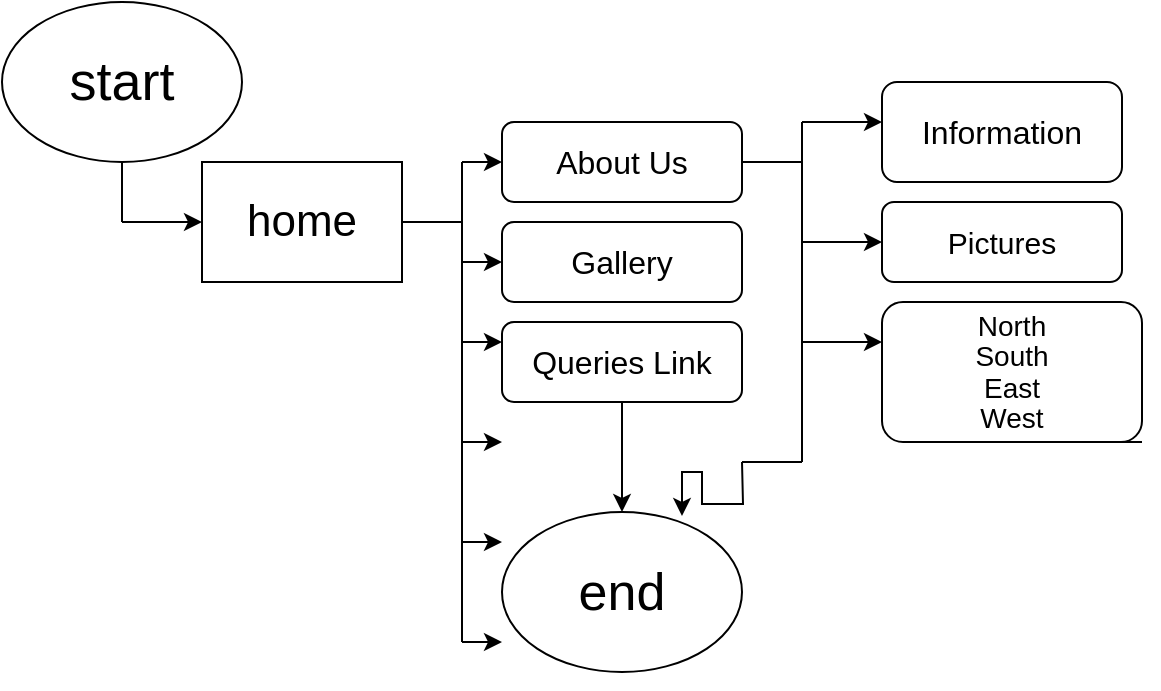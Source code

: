 <mxfile version="22.1.2" type="device">
  <diagram name="Page-1" id="9_AkdEhwCyVcGT-pF6TL">
    <mxGraphModel dx="778" dy="772" grid="1" gridSize="10" guides="1" tooltips="1" connect="1" arrows="1" fold="1" page="1" pageScale="1" pageWidth="850" pageHeight="1100" math="0" shadow="0">
      <root>
        <mxCell id="0" />
        <mxCell id="1" parent="0" />
        <mxCell id="MrfhJWQ7XejN49yBxnAz-1" value="&lt;font style=&quot;font-size: 27px;&quot;&gt;start&lt;/font&gt;" style="ellipse;whiteSpace=wrap;html=1;" parent="1" vertex="1">
          <mxGeometry x="100" y="70" width="120" height="80" as="geometry" />
        </mxCell>
        <mxCell id="dai0ilQRNXYorxDxmivy-1" value="" style="endArrow=none;html=1;rounded=0;" parent="1" edge="1">
          <mxGeometry width="50" height="50" relative="1" as="geometry">
            <mxPoint x="160" y="180" as="sourcePoint" />
            <mxPoint x="160" y="150" as="targetPoint" />
          </mxGeometry>
        </mxCell>
        <mxCell id="dai0ilQRNXYorxDxmivy-2" value="" style="endArrow=classic;html=1;rounded=0;" parent="1" edge="1">
          <mxGeometry width="50" height="50" relative="1" as="geometry">
            <mxPoint x="160" y="180" as="sourcePoint" />
            <mxPoint x="200" y="180" as="targetPoint" />
            <Array as="points">
              <mxPoint x="160" y="180" />
            </Array>
          </mxGeometry>
        </mxCell>
        <mxCell id="dai0ilQRNXYorxDxmivy-3" value="&lt;font style=&quot;font-size: 22px;&quot;&gt;home&lt;/font&gt;" style="rounded=0;whiteSpace=wrap;html=1;" parent="1" vertex="1">
          <mxGeometry x="200" y="150" width="100" height="60" as="geometry" />
        </mxCell>
        <mxCell id="dai0ilQRNXYorxDxmivy-4" value="" style="endArrow=none;html=1;rounded=0;" parent="1" edge="1">
          <mxGeometry width="50" height="50" relative="1" as="geometry">
            <mxPoint x="300" y="180" as="sourcePoint" />
            <mxPoint x="330" y="180" as="targetPoint" />
            <Array as="points">
              <mxPoint x="300" y="180" />
            </Array>
          </mxGeometry>
        </mxCell>
        <mxCell id="dai0ilQRNXYorxDxmivy-5" value="" style="endArrow=none;html=1;rounded=0;" parent="1" edge="1">
          <mxGeometry width="50" height="50" relative="1" as="geometry">
            <mxPoint x="330" y="180" as="sourcePoint" />
            <mxPoint x="330" y="150" as="targetPoint" />
          </mxGeometry>
        </mxCell>
        <mxCell id="dai0ilQRNXYorxDxmivy-6" value="" style="endArrow=classic;html=1;rounded=0;" parent="1" edge="1">
          <mxGeometry width="50" height="50" relative="1" as="geometry">
            <mxPoint x="330" y="150" as="sourcePoint" />
            <mxPoint x="350" y="150" as="targetPoint" />
          </mxGeometry>
        </mxCell>
        <mxCell id="dai0ilQRNXYorxDxmivy-7" value="&lt;span style=&quot;font-size: 16px;&quot;&gt;About Us&lt;/span&gt;" style="rounded=1;whiteSpace=wrap;html=1;" parent="1" vertex="1">
          <mxGeometry x="350" y="130" width="120" height="40" as="geometry" />
        </mxCell>
        <mxCell id="dai0ilQRNXYorxDxmivy-9" value="&lt;font style=&quot;font-size: 16px;&quot;&gt;Gallery&lt;/font&gt;" style="rounded=1;whiteSpace=wrap;html=1;" parent="1" vertex="1">
          <mxGeometry x="350" y="180" width="120" height="40" as="geometry" />
        </mxCell>
        <mxCell id="dai0ilQRNXYorxDxmivy-10" value="" style="endArrow=none;html=1;rounded=0;" parent="1" edge="1">
          <mxGeometry width="50" height="50" relative="1" as="geometry">
            <mxPoint x="330" y="200" as="sourcePoint" />
            <mxPoint x="330" y="180" as="targetPoint" />
          </mxGeometry>
        </mxCell>
        <mxCell id="dai0ilQRNXYorxDxmivy-11" value="" style="endArrow=classic;html=1;rounded=0;" parent="1" edge="1">
          <mxGeometry width="50" height="50" relative="1" as="geometry">
            <mxPoint x="330" y="200" as="sourcePoint" />
            <mxPoint x="350" y="200" as="targetPoint" />
          </mxGeometry>
        </mxCell>
        <mxCell id="dai0ilQRNXYorxDxmivy-12" value="" style="endArrow=none;html=1;rounded=0;" parent="1" edge="1">
          <mxGeometry width="50" height="50" relative="1" as="geometry">
            <mxPoint x="330" y="240" as="sourcePoint" />
            <mxPoint x="330" y="200" as="targetPoint" />
            <Array as="points" />
          </mxGeometry>
        </mxCell>
        <mxCell id="dai0ilQRNXYorxDxmivy-13" value="" style="endArrow=classic;html=1;rounded=0;" parent="1" edge="1">
          <mxGeometry width="50" height="50" relative="1" as="geometry">
            <mxPoint x="330" y="240" as="sourcePoint" />
            <mxPoint x="350" y="240" as="targetPoint" />
          </mxGeometry>
        </mxCell>
        <mxCell id="dai0ilQRNXYorxDxmivy-14" value="&lt;span style=&quot;font-size: 16px;&quot;&gt;Queries Link&lt;/span&gt;" style="rounded=1;whiteSpace=wrap;html=1;" parent="1" vertex="1">
          <mxGeometry x="350" y="230" width="120" height="40" as="geometry" />
        </mxCell>
        <mxCell id="dai0ilQRNXYorxDxmivy-15" value="" style="endArrow=none;html=1;rounded=0;" parent="1" edge="1">
          <mxGeometry width="50" height="50" relative="1" as="geometry">
            <mxPoint x="330" y="280" as="sourcePoint" />
            <mxPoint x="330" y="240" as="targetPoint" />
            <Array as="points">
              <mxPoint x="330" y="290" />
            </Array>
          </mxGeometry>
        </mxCell>
        <mxCell id="dai0ilQRNXYorxDxmivy-16" value="" style="endArrow=classic;html=1;rounded=0;" parent="1" edge="1">
          <mxGeometry width="50" height="50" relative="1" as="geometry">
            <mxPoint x="330" y="290" as="sourcePoint" />
            <mxPoint x="350" y="290" as="targetPoint" />
          </mxGeometry>
        </mxCell>
        <mxCell id="ZMwfzVcgs6Rb8V7PBbRH-1" style="edgeStyle=orthogonalEdgeStyle;rounded=0;orthogonalLoop=1;jettySize=auto;html=1;exitX=1;exitY=0.5;exitDx=0;exitDy=0;entryX=0.75;entryY=0.025;entryDx=0;entryDy=0;entryPerimeter=0;" parent="1" edge="1" target="dai0ilQRNXYorxDxmivy-62">
          <mxGeometry relative="1" as="geometry">
            <mxPoint x="470" y="300" as="sourcePoint" />
            <mxPoint x="440" y="430" as="targetPoint" />
          </mxGeometry>
        </mxCell>
        <mxCell id="dai0ilQRNXYorxDxmivy-18" value="" style="endArrow=none;html=1;rounded=0;" parent="1" edge="1">
          <mxGeometry width="50" height="50" relative="1" as="geometry">
            <mxPoint x="330" y="330" as="sourcePoint" />
            <mxPoint x="330" y="290" as="targetPoint" />
            <Array as="points">
              <mxPoint x="330" y="330" />
              <mxPoint x="330" y="340" />
            </Array>
          </mxGeometry>
        </mxCell>
        <mxCell id="dai0ilQRNXYorxDxmivy-19" value="" style="endArrow=classic;html=1;rounded=0;" parent="1" edge="1">
          <mxGeometry width="50" height="50" relative="1" as="geometry">
            <mxPoint x="330" y="340" as="sourcePoint" />
            <mxPoint x="350" y="340" as="targetPoint" />
          </mxGeometry>
        </mxCell>
        <mxCell id="dai0ilQRNXYorxDxmivy-21" value="" style="endArrow=none;html=1;rounded=0;" parent="1" edge="1">
          <mxGeometry width="50" height="50" relative="1" as="geometry">
            <mxPoint x="330" y="380" as="sourcePoint" />
            <mxPoint x="330" y="340" as="targetPoint" />
            <Array as="points">
              <mxPoint x="330" y="390" />
            </Array>
          </mxGeometry>
        </mxCell>
        <mxCell id="dai0ilQRNXYorxDxmivy-22" value="" style="endArrow=classic;html=1;rounded=0;" parent="1" edge="1">
          <mxGeometry width="50" height="50" relative="1" as="geometry">
            <mxPoint x="330" y="390" as="sourcePoint" />
            <mxPoint x="350" y="390" as="targetPoint" />
          </mxGeometry>
        </mxCell>
        <mxCell id="dai0ilQRNXYorxDxmivy-41" value="" style="endArrow=none;html=1;rounded=0;" parent="1" edge="1">
          <mxGeometry width="50" height="50" relative="1" as="geometry">
            <mxPoint x="470" y="150" as="sourcePoint" />
            <mxPoint x="500" y="150" as="targetPoint" />
          </mxGeometry>
        </mxCell>
        <mxCell id="dai0ilQRNXYorxDxmivy-42" value="" style="endArrow=none;html=1;rounded=0;" parent="1" edge="1">
          <mxGeometry width="50" height="50" relative="1" as="geometry">
            <mxPoint x="500" y="150" as="sourcePoint" />
            <mxPoint x="500" y="130" as="targetPoint" />
          </mxGeometry>
        </mxCell>
        <mxCell id="dai0ilQRNXYorxDxmivy-43" value="" style="endArrow=classic;html=1;rounded=0;" parent="1" edge="1">
          <mxGeometry width="50" height="50" relative="1" as="geometry">
            <mxPoint x="500" y="130" as="sourcePoint" />
            <mxPoint x="540" y="130" as="targetPoint" />
          </mxGeometry>
        </mxCell>
        <mxCell id="dai0ilQRNXYorxDxmivy-44" value="" style="endArrow=none;html=1;rounded=0;" parent="1" edge="1">
          <mxGeometry width="50" height="50" relative="1" as="geometry">
            <mxPoint x="500" y="190" as="sourcePoint" />
            <mxPoint x="500" y="150" as="targetPoint" />
          </mxGeometry>
        </mxCell>
        <mxCell id="dai0ilQRNXYorxDxmivy-45" value="" style="endArrow=classic;html=1;rounded=0;" parent="1" edge="1">
          <mxGeometry width="50" height="50" relative="1" as="geometry">
            <mxPoint x="500" y="190" as="sourcePoint" />
            <mxPoint x="540" y="190" as="targetPoint" />
          </mxGeometry>
        </mxCell>
        <mxCell id="dai0ilQRNXYorxDxmivy-46" value="" style="endArrow=classic;html=1;rounded=0;" parent="1" edge="1">
          <mxGeometry width="50" height="50" relative="1" as="geometry">
            <mxPoint x="500" y="240" as="sourcePoint" />
            <mxPoint x="540" y="240" as="targetPoint" />
          </mxGeometry>
        </mxCell>
        <mxCell id="dai0ilQRNXYorxDxmivy-47" value="" style="endArrow=none;html=1;rounded=0;" parent="1" edge="1">
          <mxGeometry width="50" height="50" relative="1" as="geometry">
            <mxPoint x="500" y="240" as="sourcePoint" />
            <mxPoint x="500" y="190" as="targetPoint" />
            <Array as="points">
              <mxPoint x="500" y="190" />
            </Array>
          </mxGeometry>
        </mxCell>
        <mxCell id="dai0ilQRNXYorxDxmivy-54" value="&lt;span style=&quot;font-size: 16px;&quot;&gt;Information&lt;/span&gt;" style="rounded=1;whiteSpace=wrap;html=1;" parent="1" vertex="1">
          <mxGeometry x="540" y="110" width="120" height="50" as="geometry" />
        </mxCell>
        <mxCell id="dai0ilQRNXYorxDxmivy-55" value="&lt;span style=&quot;font-size: 15px;&quot;&gt;Pictures&lt;/span&gt;" style="rounded=1;whiteSpace=wrap;html=1;" parent="1" vertex="1">
          <mxGeometry x="540" y="170" width="120" height="40" as="geometry" />
        </mxCell>
        <mxCell id="ZMwfzVcgs6Rb8V7PBbRH-3" style="edgeStyle=orthogonalEdgeStyle;rounded=0;orthogonalLoop=1;jettySize=auto;html=1;exitX=1;exitY=1;exitDx=0;exitDy=0;entryX=1;entryY=0;entryDx=0;entryDy=0;" parent="1" source="dai0ilQRNXYorxDxmivy-56" edge="1">
          <mxGeometry relative="1" as="geometry">
            <mxPoint x="660" y="280" as="targetPoint" />
          </mxGeometry>
        </mxCell>
        <mxCell id="dai0ilQRNXYorxDxmivy-56" value="&lt;p style=&quot;line-height: 120%;&quot;&gt;&lt;span style=&quot;font-size: 14px;&quot;&gt;North&lt;br&gt;South&lt;br&gt;East&lt;br&gt;West&lt;br&gt;&lt;/span&gt;&lt;/p&gt;" style="rounded=1;whiteSpace=wrap;html=1;strokeWidth=1;" parent="1" vertex="1">
          <mxGeometry x="540" y="220" width="130" height="70" as="geometry" />
        </mxCell>
        <mxCell id="dai0ilQRNXYorxDxmivy-62" value="&lt;font style=&quot;font-size: 26px;&quot;&gt;end&lt;/font&gt;" style="ellipse;whiteSpace=wrap;html=1;" parent="1" vertex="1">
          <mxGeometry x="350" y="325" width="120" height="80" as="geometry" />
        </mxCell>
        <mxCell id="dai0ilQRNXYorxDxmivy-63" style="edgeStyle=orthogonalEdgeStyle;rounded=0;orthogonalLoop=1;jettySize=auto;html=1;exitX=0.5;exitY=1;exitDx=0;exitDy=0;" parent="1" source="dai0ilQRNXYorxDxmivy-62" target="dai0ilQRNXYorxDxmivy-62" edge="1">
          <mxGeometry relative="1" as="geometry" />
        </mxCell>
        <mxCell id="dai0ilQRNXYorxDxmivy-64" value="" style="endArrow=classic;html=1;rounded=0;entryX=0.5;entryY=0;entryDx=0;entryDy=0;exitX=0.5;exitY=1;exitDx=0;exitDy=0;" parent="1" source="dai0ilQRNXYorxDxmivy-14" target="dai0ilQRNXYorxDxmivy-62" edge="1">
          <mxGeometry width="50" height="50" relative="1" as="geometry">
            <mxPoint x="410" y="520" as="sourcePoint" />
            <mxPoint x="460" y="470" as="targetPoint" />
          </mxGeometry>
        </mxCell>
        <mxCell id="sFLwgqtMn5hlm0PdRNGY-4" style="edgeStyle=orthogonalEdgeStyle;rounded=0;orthogonalLoop=1;jettySize=auto;html=1;exitX=0.5;exitY=1;exitDx=0;exitDy=0;" parent="1" source="dai0ilQRNXYorxDxmivy-62" target="dai0ilQRNXYorxDxmivy-62" edge="1">
          <mxGeometry relative="1" as="geometry" />
        </mxCell>
        <mxCell id="tkp5s22ySunOOEoqz2S_-3" value="" style="endArrow=none;html=1;rounded=0;" edge="1" parent="1">
          <mxGeometry width="50" height="50" relative="1" as="geometry">
            <mxPoint x="470" y="300" as="sourcePoint" />
            <mxPoint x="500" y="300" as="targetPoint" />
          </mxGeometry>
        </mxCell>
        <mxCell id="tkp5s22ySunOOEoqz2S_-7" value="" style="endArrow=none;html=1;rounded=0;" edge="1" parent="1">
          <mxGeometry width="50" height="50" relative="1" as="geometry">
            <mxPoint x="500" y="300" as="sourcePoint" />
            <mxPoint x="500" y="240" as="targetPoint" />
          </mxGeometry>
        </mxCell>
      </root>
    </mxGraphModel>
  </diagram>
</mxfile>
